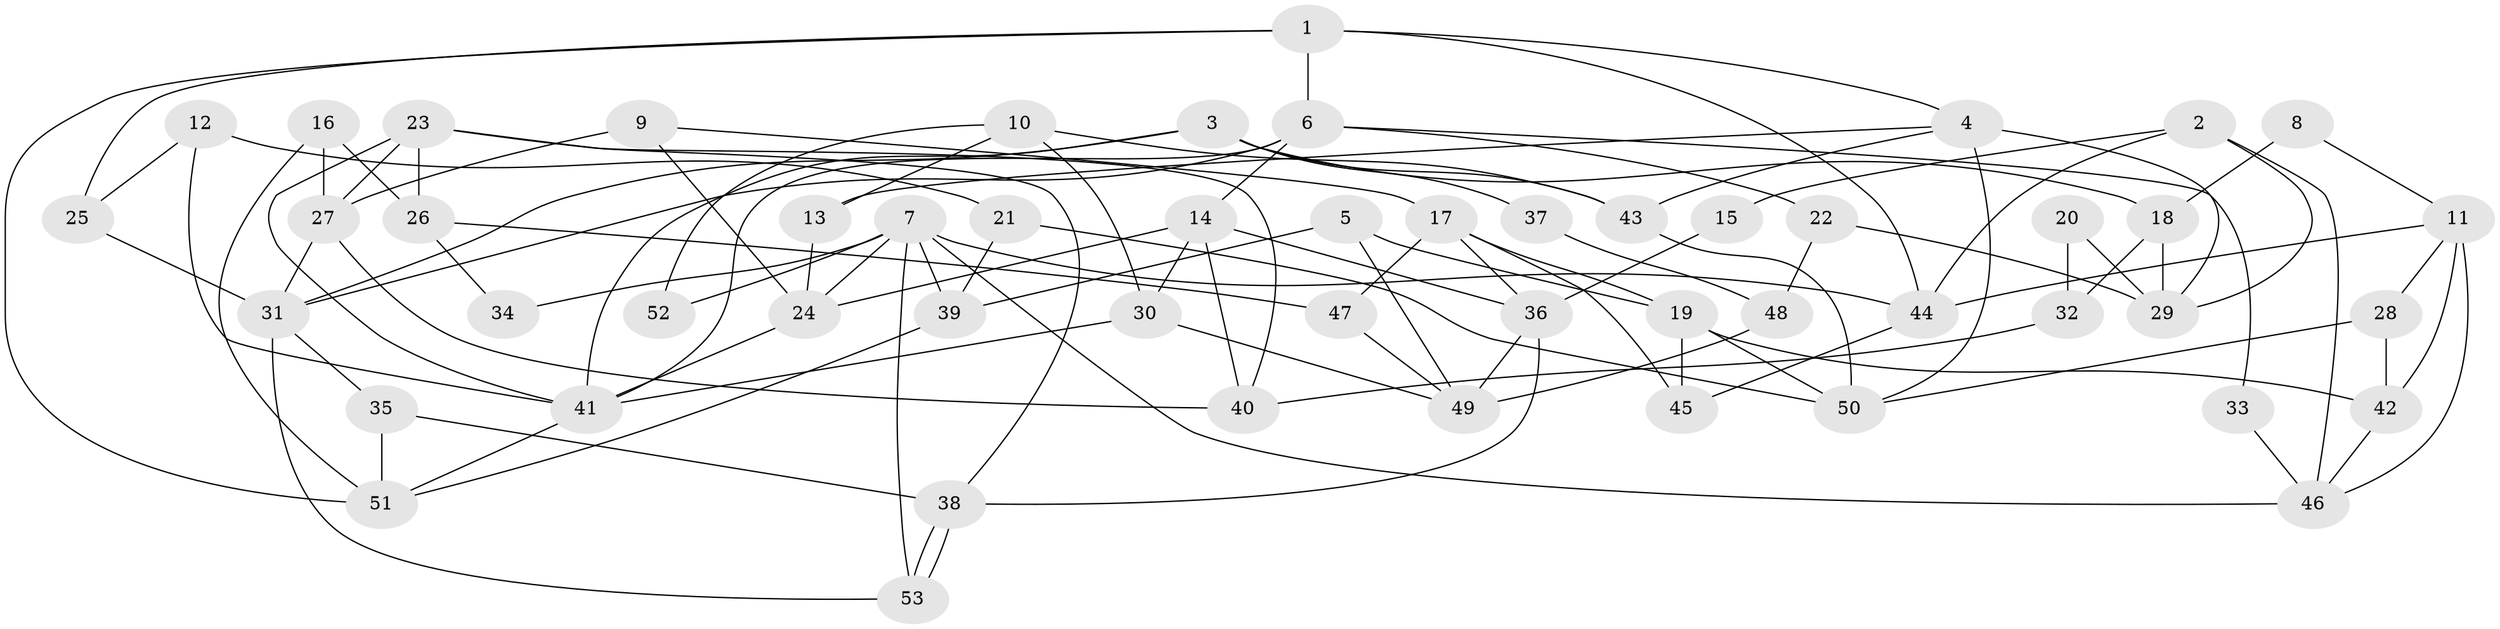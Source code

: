 // coarse degree distribution, {6: 0.2727272727272727, 4: 0.21212121212121213, 10: 0.030303030303030304, 5: 0.15151515151515152, 3: 0.12121212121212122, 9: 0.06060606060606061, 2: 0.12121212121212122, 7: 0.030303030303030304}
// Generated by graph-tools (version 1.1) at 2025/42/03/06/25 10:42:00]
// undirected, 53 vertices, 106 edges
graph export_dot {
graph [start="1"]
  node [color=gray90,style=filled];
  1;
  2;
  3;
  4;
  5;
  6;
  7;
  8;
  9;
  10;
  11;
  12;
  13;
  14;
  15;
  16;
  17;
  18;
  19;
  20;
  21;
  22;
  23;
  24;
  25;
  26;
  27;
  28;
  29;
  30;
  31;
  32;
  33;
  34;
  35;
  36;
  37;
  38;
  39;
  40;
  41;
  42;
  43;
  44;
  45;
  46;
  47;
  48;
  49;
  50;
  51;
  52;
  53;
  1 -- 4;
  1 -- 6;
  1 -- 25;
  1 -- 44;
  1 -- 51;
  2 -- 46;
  2 -- 44;
  2 -- 15;
  2 -- 29;
  3 -- 43;
  3 -- 41;
  3 -- 18;
  3 -- 31;
  3 -- 37;
  4 -- 50;
  4 -- 13;
  4 -- 29;
  4 -- 43;
  5 -- 49;
  5 -- 39;
  5 -- 19;
  6 -- 31;
  6 -- 41;
  6 -- 14;
  6 -- 22;
  6 -- 33;
  7 -- 53;
  7 -- 44;
  7 -- 24;
  7 -- 34;
  7 -- 39;
  7 -- 46;
  7 -- 52;
  8 -- 18;
  8 -- 11;
  9 -- 27;
  9 -- 24;
  9 -- 17;
  10 -- 30;
  10 -- 43;
  10 -- 13;
  10 -- 52;
  11 -- 42;
  11 -- 28;
  11 -- 44;
  11 -- 46;
  12 -- 25;
  12 -- 41;
  12 -- 21;
  13 -- 24;
  14 -- 36;
  14 -- 24;
  14 -- 30;
  14 -- 40;
  15 -- 36;
  16 -- 26;
  16 -- 51;
  16 -- 27;
  17 -- 45;
  17 -- 19;
  17 -- 36;
  17 -- 47;
  18 -- 29;
  18 -- 32;
  19 -- 42;
  19 -- 45;
  19 -- 50;
  20 -- 29;
  20 -- 32;
  21 -- 39;
  21 -- 50;
  22 -- 29;
  22 -- 48;
  23 -- 40;
  23 -- 41;
  23 -- 26;
  23 -- 27;
  23 -- 38;
  24 -- 41;
  25 -- 31;
  26 -- 47;
  26 -- 34;
  27 -- 31;
  27 -- 40;
  28 -- 50;
  28 -- 42;
  30 -- 41;
  30 -- 49;
  31 -- 35;
  31 -- 53;
  32 -- 40;
  33 -- 46;
  35 -- 38;
  35 -- 51;
  36 -- 38;
  36 -- 49;
  37 -- 48;
  38 -- 53;
  38 -- 53;
  39 -- 51;
  41 -- 51;
  42 -- 46;
  43 -- 50;
  44 -- 45;
  47 -- 49;
  48 -- 49;
}

